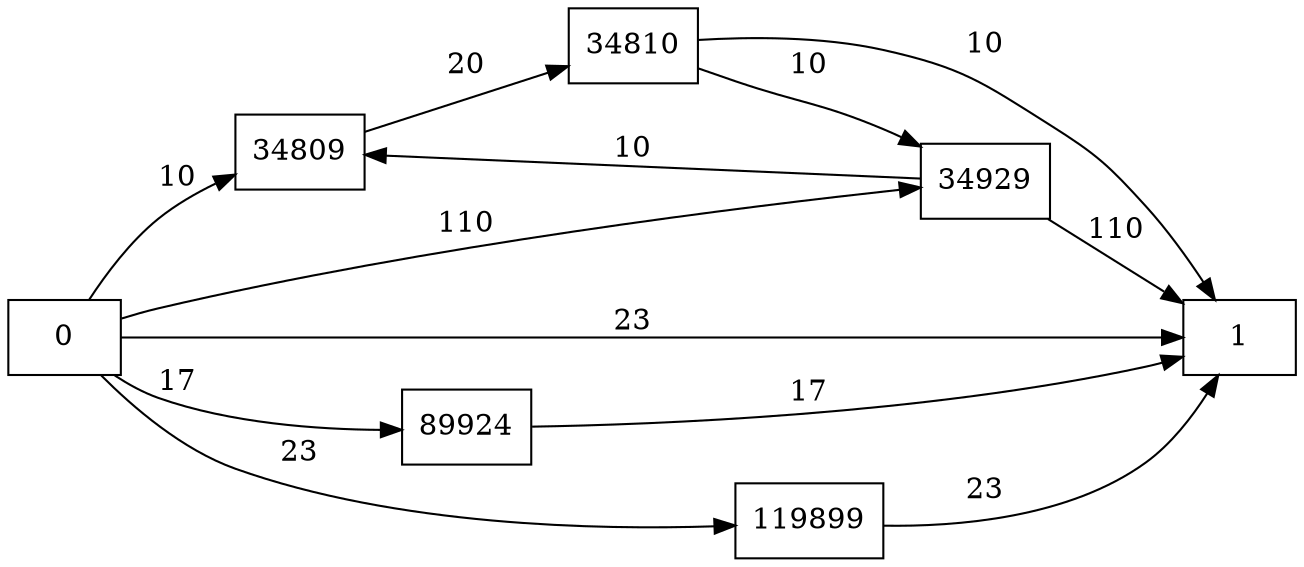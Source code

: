 digraph {
	graph [rankdir=LR]
	node [shape=rectangle]
	34809 -> 34810 [label=20]
	34810 -> 34929 [label=10]
	34810 -> 1 [label=10]
	34929 -> 34809 [label=10]
	34929 -> 1 [label=110]
	89924 -> 1 [label=17]
	119899 -> 1 [label=23]
	0 -> 1 [label=23]
	0 -> 34809 [label=10]
	0 -> 89924 [label=17]
	0 -> 119899 [label=23]
	0 -> 34929 [label=110]
}
